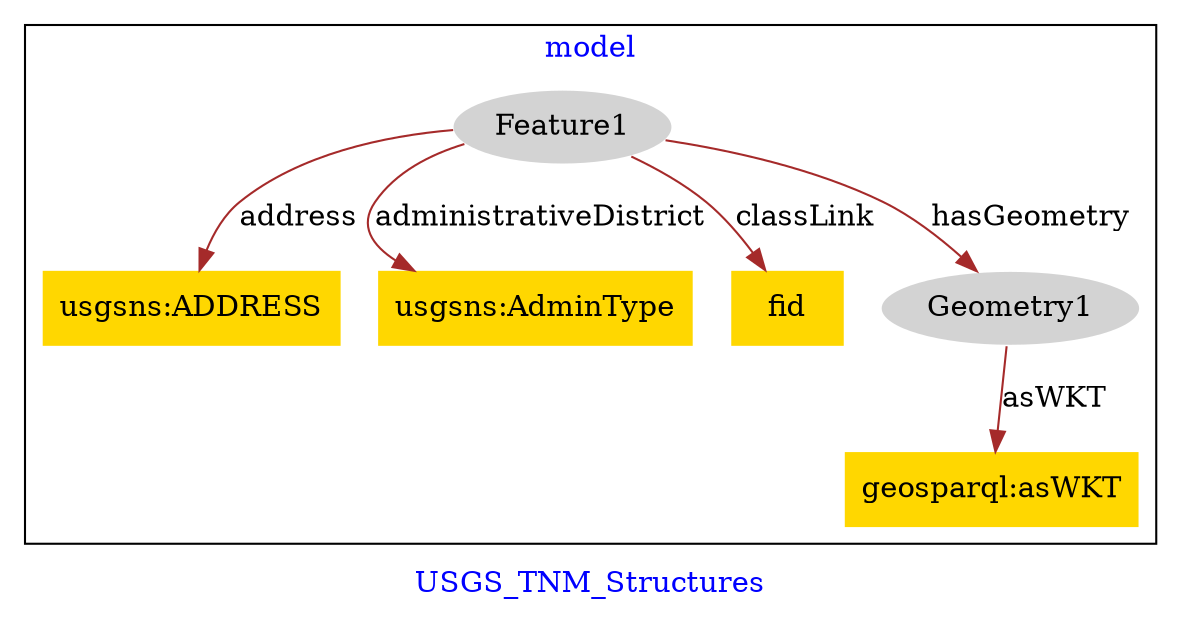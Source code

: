 digraph n0 {
fontcolor="blue"
remincross="true"
label="USGS_TNM_Structures"
subgraph cluster {
label="model"
n2[style="filled",color="white",fillcolor="lightgray",label="Feature1"];
n3[shape="plaintext",style="filled",fillcolor="gold",label="usgsns:ADDRESS"];
n4[shape="plaintext",style="filled",fillcolor="gold",label="usgsns:AdminType"];
n5[shape="plaintext",style="filled",fillcolor="gold",label="fid"];
n6[style="filled",color="white",fillcolor="lightgray",label="Geometry1"];
n7[shape="plaintext",style="filled",fillcolor="gold",label="geosparql:asWKT"];
}
n2 -> n3[color="brown",fontcolor="black",label="address"]
n2 -> n4[color="brown",fontcolor="black",label="administrativeDistrict"]
n2 -> n5[color="brown",fontcolor="black",label="classLink"]
n2 -> n6[color="brown",fontcolor="black",label="hasGeometry"]
n6 -> n7[color="brown",fontcolor="black",label="asWKT"]
}
